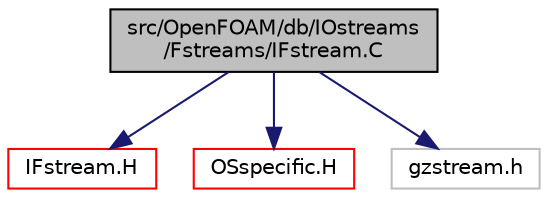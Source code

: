 digraph "src/OpenFOAM/db/IOstreams/Fstreams/IFstream.C"
{
  bgcolor="transparent";
  edge [fontname="Helvetica",fontsize="10",labelfontname="Helvetica",labelfontsize="10"];
  node [fontname="Helvetica",fontsize="10",shape=record];
  Node0 [label="src/OpenFOAM/db/IOstreams\l/Fstreams/IFstream.C",height=0.2,width=0.4,color="black", fillcolor="grey75", style="filled", fontcolor="black"];
  Node0 -> Node1 [color="midnightblue",fontsize="10",style="solid",fontname="Helvetica"];
  Node1 [label="IFstream.H",height=0.2,width=0.4,color="red",URL="$a09785.html"];
  Node0 -> Node70 [color="midnightblue",fontsize="10",style="solid",fontname="Helvetica"];
  Node70 [label="OSspecific.H",height=0.2,width=0.4,color="red",URL="$a11105.html",tooltip="Functions used by OpenFOAM that are specific to POSIX compliant operating systems and need to be repl..."];
  Node0 -> Node80 [color="midnightblue",fontsize="10",style="solid",fontname="Helvetica"];
  Node80 [label="gzstream.h",height=0.2,width=0.4,color="grey75"];
}
